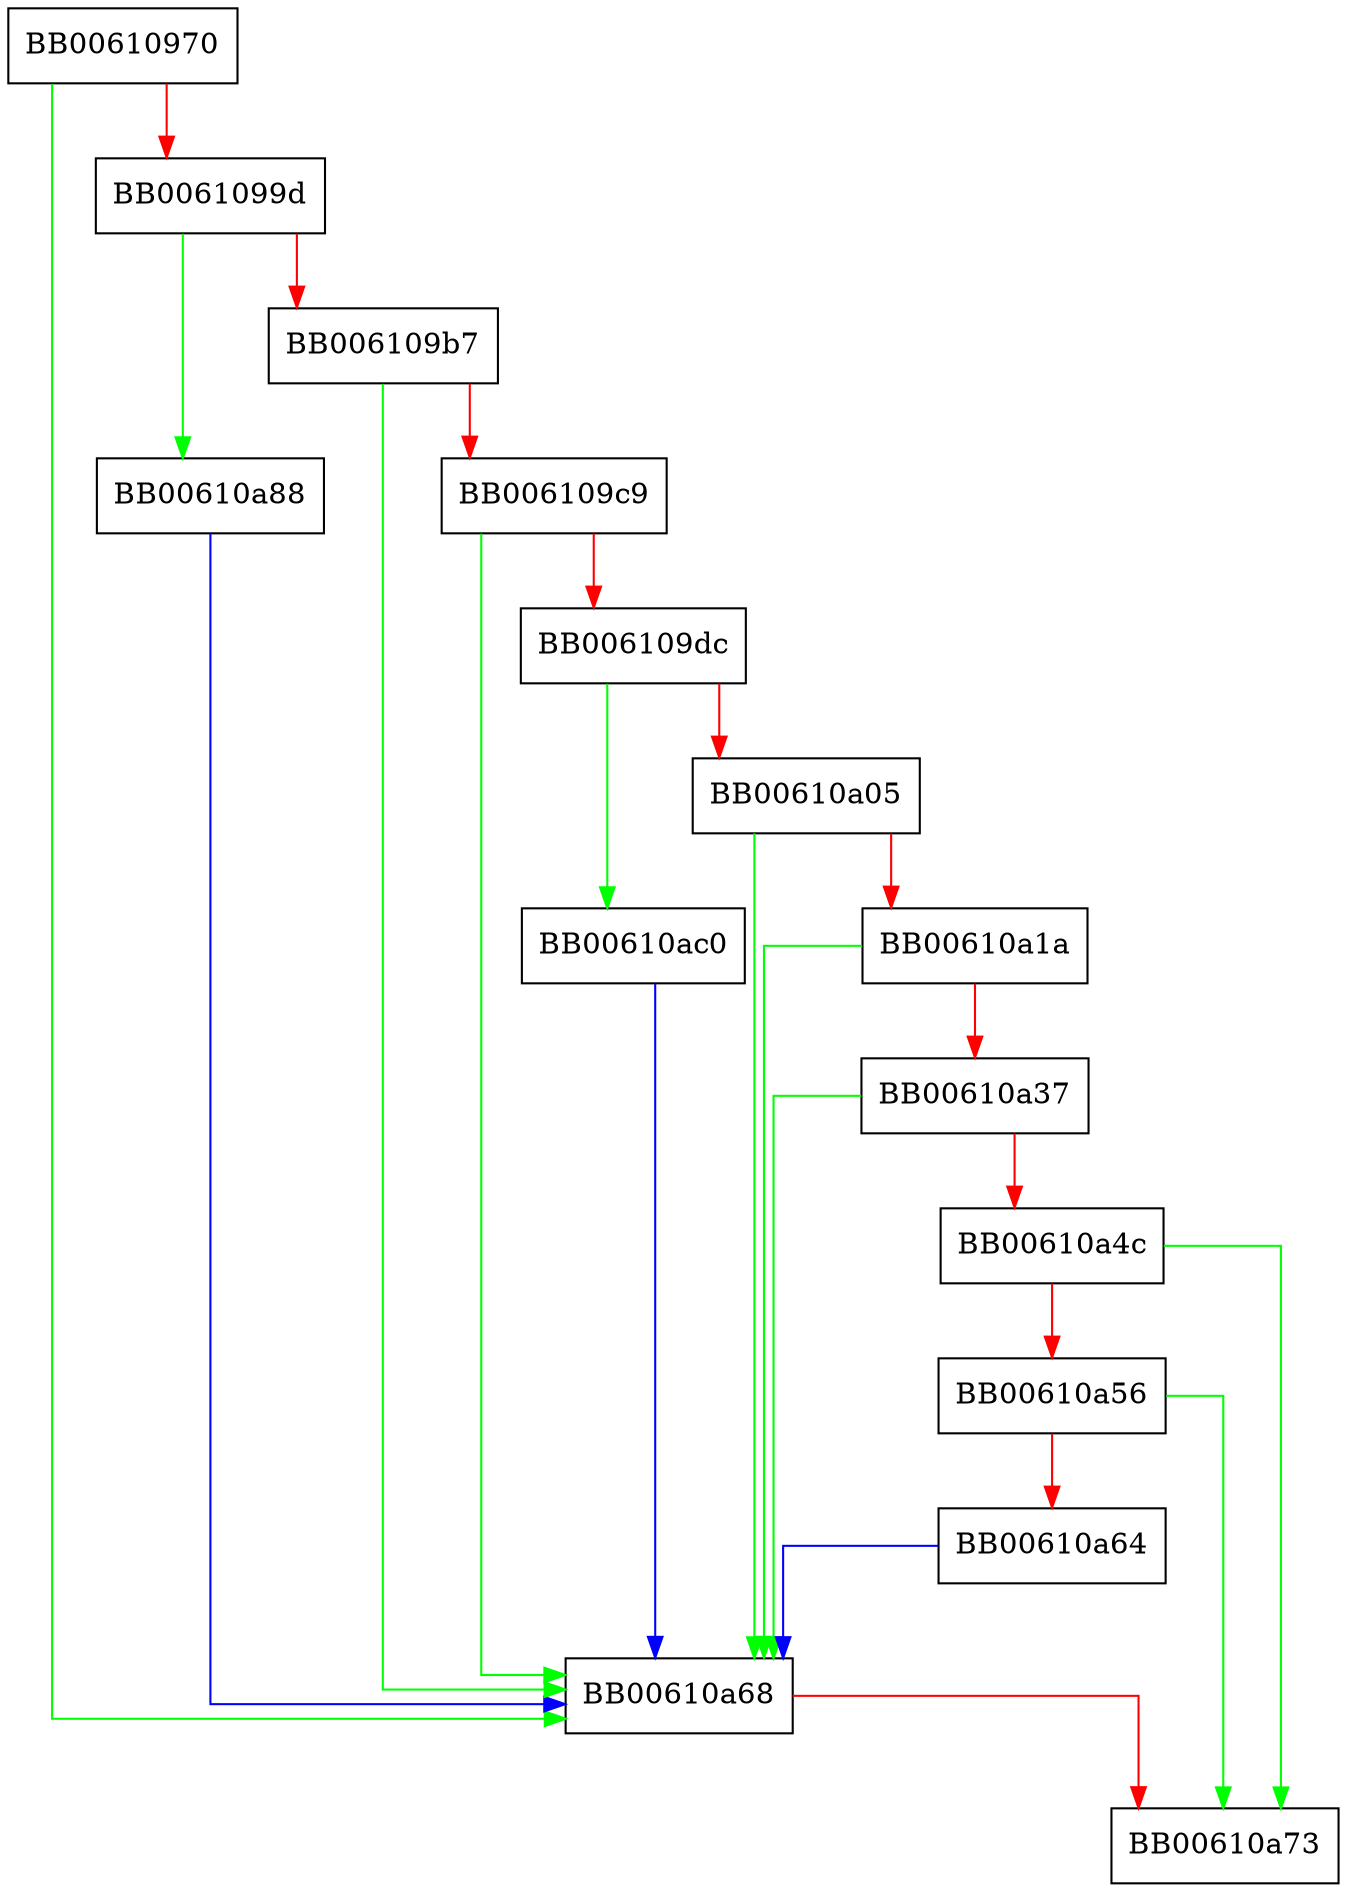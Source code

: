digraph OCSP_cert_id_new {
  node [shape="box"];
  graph [splines=ortho];
  BB00610970 -> BB00610a68 [color="green"];
  BB00610970 -> BB0061099d [color="red"];
  BB0061099d -> BB00610a88 [color="green"];
  BB0061099d -> BB006109b7 [color="red"];
  BB006109b7 -> BB00610a68 [color="green"];
  BB006109b7 -> BB006109c9 [color="red"];
  BB006109c9 -> BB00610a68 [color="green"];
  BB006109c9 -> BB006109dc [color="red"];
  BB006109dc -> BB00610ac0 [color="green"];
  BB006109dc -> BB00610a05 [color="red"];
  BB00610a05 -> BB00610a68 [color="green"];
  BB00610a05 -> BB00610a1a [color="red"];
  BB00610a1a -> BB00610a68 [color="green"];
  BB00610a1a -> BB00610a37 [color="red"];
  BB00610a37 -> BB00610a68 [color="green"];
  BB00610a37 -> BB00610a4c [color="red"];
  BB00610a4c -> BB00610a73 [color="green"];
  BB00610a4c -> BB00610a56 [color="red"];
  BB00610a56 -> BB00610a73 [color="green"];
  BB00610a56 -> BB00610a64 [color="red"];
  BB00610a64 -> BB00610a68 [color="blue"];
  BB00610a68 -> BB00610a73 [color="red"];
  BB00610a88 -> BB00610a68 [color="blue"];
  BB00610ac0 -> BB00610a68 [color="blue"];
}